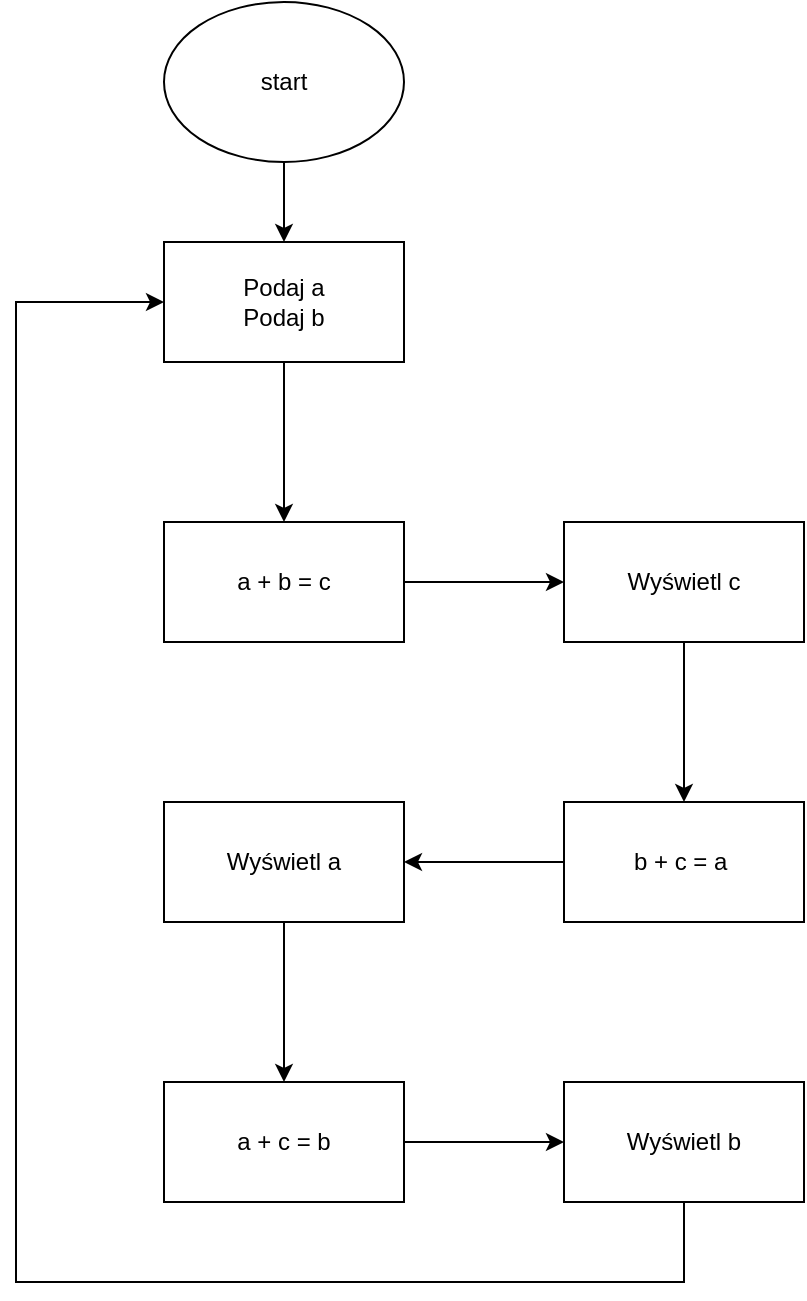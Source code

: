 <mxfile version="21.0.8" type="github"><diagram name="Strona-1" id="ht8YBcWlSBcjWkwJVm2E"><mxGraphModel dx="1434" dy="796" grid="1" gridSize="10" guides="1" tooltips="1" connect="1" arrows="1" fold="1" page="1" pageScale="1" pageWidth="850" pageHeight="1100" math="0" shadow="0"><root><mxCell id="0"/><mxCell id="1" parent="0"/><mxCell id="9K3f0Sgia2b0tRFwYiCx-1" style="edgeStyle=orthogonalEdgeStyle;rounded=0;orthogonalLoop=1;jettySize=auto;html=1;entryX=0.5;entryY=0;entryDx=0;entryDy=0;" edge="1" parent="1" source="9Y85jA-GBZhNTZ2GBuWJ-47" target="9Y85jA-GBZhNTZ2GBuWJ-49"><mxGeometry relative="1" as="geometry"/></mxCell><mxCell id="9Y85jA-GBZhNTZ2GBuWJ-47" value="start" style="ellipse;whiteSpace=wrap;html=1;" parent="1" vertex="1"><mxGeometry x="354" y="40" width="120" height="80" as="geometry"/></mxCell><mxCell id="9Y85jA-GBZhNTZ2GBuWJ-127" value="" style="edgeStyle=orthogonalEdgeStyle;rounded=0;orthogonalLoop=1;jettySize=auto;html=1;" parent="1" source="9Y85jA-GBZhNTZ2GBuWJ-49" target="9Y85jA-GBZhNTZ2GBuWJ-126" edge="1"><mxGeometry relative="1" as="geometry"/></mxCell><mxCell id="9Y85jA-GBZhNTZ2GBuWJ-49" value="Podaj a&lt;br&gt;Podaj b" style="rounded=0;whiteSpace=wrap;html=1;" parent="1" vertex="1"><mxGeometry x="354" y="160" width="120" height="60" as="geometry"/></mxCell><mxCell id="9Y85jA-GBZhNTZ2GBuWJ-129" value="" style="edgeStyle=orthogonalEdgeStyle;rounded=0;orthogonalLoop=1;jettySize=auto;html=1;" parent="1" source="9Y85jA-GBZhNTZ2GBuWJ-126" target="9Y85jA-GBZhNTZ2GBuWJ-128" edge="1"><mxGeometry relative="1" as="geometry"/></mxCell><mxCell id="9Y85jA-GBZhNTZ2GBuWJ-126" value="a + b = c" style="rounded=0;whiteSpace=wrap;html=1;" parent="1" vertex="1"><mxGeometry x="354" y="300" width="120" height="60" as="geometry"/></mxCell><mxCell id="9Y85jA-GBZhNTZ2GBuWJ-131" value="" style="edgeStyle=orthogonalEdgeStyle;rounded=0;orthogonalLoop=1;jettySize=auto;html=1;" parent="1" source="9Y85jA-GBZhNTZ2GBuWJ-128" target="9Y85jA-GBZhNTZ2GBuWJ-130" edge="1"><mxGeometry relative="1" as="geometry"/></mxCell><mxCell id="9Y85jA-GBZhNTZ2GBuWJ-128" value="Wyświetl c" style="whiteSpace=wrap;html=1;rounded=0;" parent="1" vertex="1"><mxGeometry x="554" y="300" width="120" height="60" as="geometry"/></mxCell><mxCell id="9Y85jA-GBZhNTZ2GBuWJ-133" value="" style="edgeStyle=orthogonalEdgeStyle;rounded=0;orthogonalLoop=1;jettySize=auto;html=1;" parent="1" source="9Y85jA-GBZhNTZ2GBuWJ-130" target="9Y85jA-GBZhNTZ2GBuWJ-132" edge="1"><mxGeometry relative="1" as="geometry"/></mxCell><mxCell id="9Y85jA-GBZhNTZ2GBuWJ-130" value="b + c = a&amp;nbsp;" style="whiteSpace=wrap;html=1;rounded=0;" parent="1" vertex="1"><mxGeometry x="554" y="440" width="120" height="60" as="geometry"/></mxCell><mxCell id="9Y85jA-GBZhNTZ2GBuWJ-135" value="" style="edgeStyle=orthogonalEdgeStyle;rounded=0;orthogonalLoop=1;jettySize=auto;html=1;" parent="1" source="9Y85jA-GBZhNTZ2GBuWJ-132" target="9Y85jA-GBZhNTZ2GBuWJ-134" edge="1"><mxGeometry relative="1" as="geometry"/></mxCell><mxCell id="9Y85jA-GBZhNTZ2GBuWJ-132" value="Wyświetl a" style="whiteSpace=wrap;html=1;rounded=0;" parent="1" vertex="1"><mxGeometry x="354" y="440" width="120" height="60" as="geometry"/></mxCell><mxCell id="9Y85jA-GBZhNTZ2GBuWJ-137" value="" style="edgeStyle=orthogonalEdgeStyle;rounded=0;orthogonalLoop=1;jettySize=auto;html=1;" parent="1" source="9Y85jA-GBZhNTZ2GBuWJ-134" target="9Y85jA-GBZhNTZ2GBuWJ-136" edge="1"><mxGeometry relative="1" as="geometry"/></mxCell><mxCell id="9Y85jA-GBZhNTZ2GBuWJ-134" value="a + c = b" style="whiteSpace=wrap;html=1;rounded=0;" parent="1" vertex="1"><mxGeometry x="354" y="580" width="120" height="60" as="geometry"/></mxCell><mxCell id="9K3f0Sgia2b0tRFwYiCx-2" style="edgeStyle=orthogonalEdgeStyle;rounded=0;orthogonalLoop=1;jettySize=auto;html=1;entryX=0;entryY=0.5;entryDx=0;entryDy=0;" edge="1" parent="1" source="9Y85jA-GBZhNTZ2GBuWJ-136" target="9Y85jA-GBZhNTZ2GBuWJ-49"><mxGeometry relative="1" as="geometry"><mxPoint x="280" y="690" as="targetPoint"/><Array as="points"><mxPoint x="614" y="680"/><mxPoint x="280" y="680"/><mxPoint x="280" y="190"/></Array></mxGeometry></mxCell><mxCell id="9Y85jA-GBZhNTZ2GBuWJ-136" value="Wyświetl b" style="whiteSpace=wrap;html=1;rounded=0;" parent="1" vertex="1"><mxGeometry x="554" y="580" width="120" height="60" as="geometry"/></mxCell></root></mxGraphModel></diagram></mxfile>